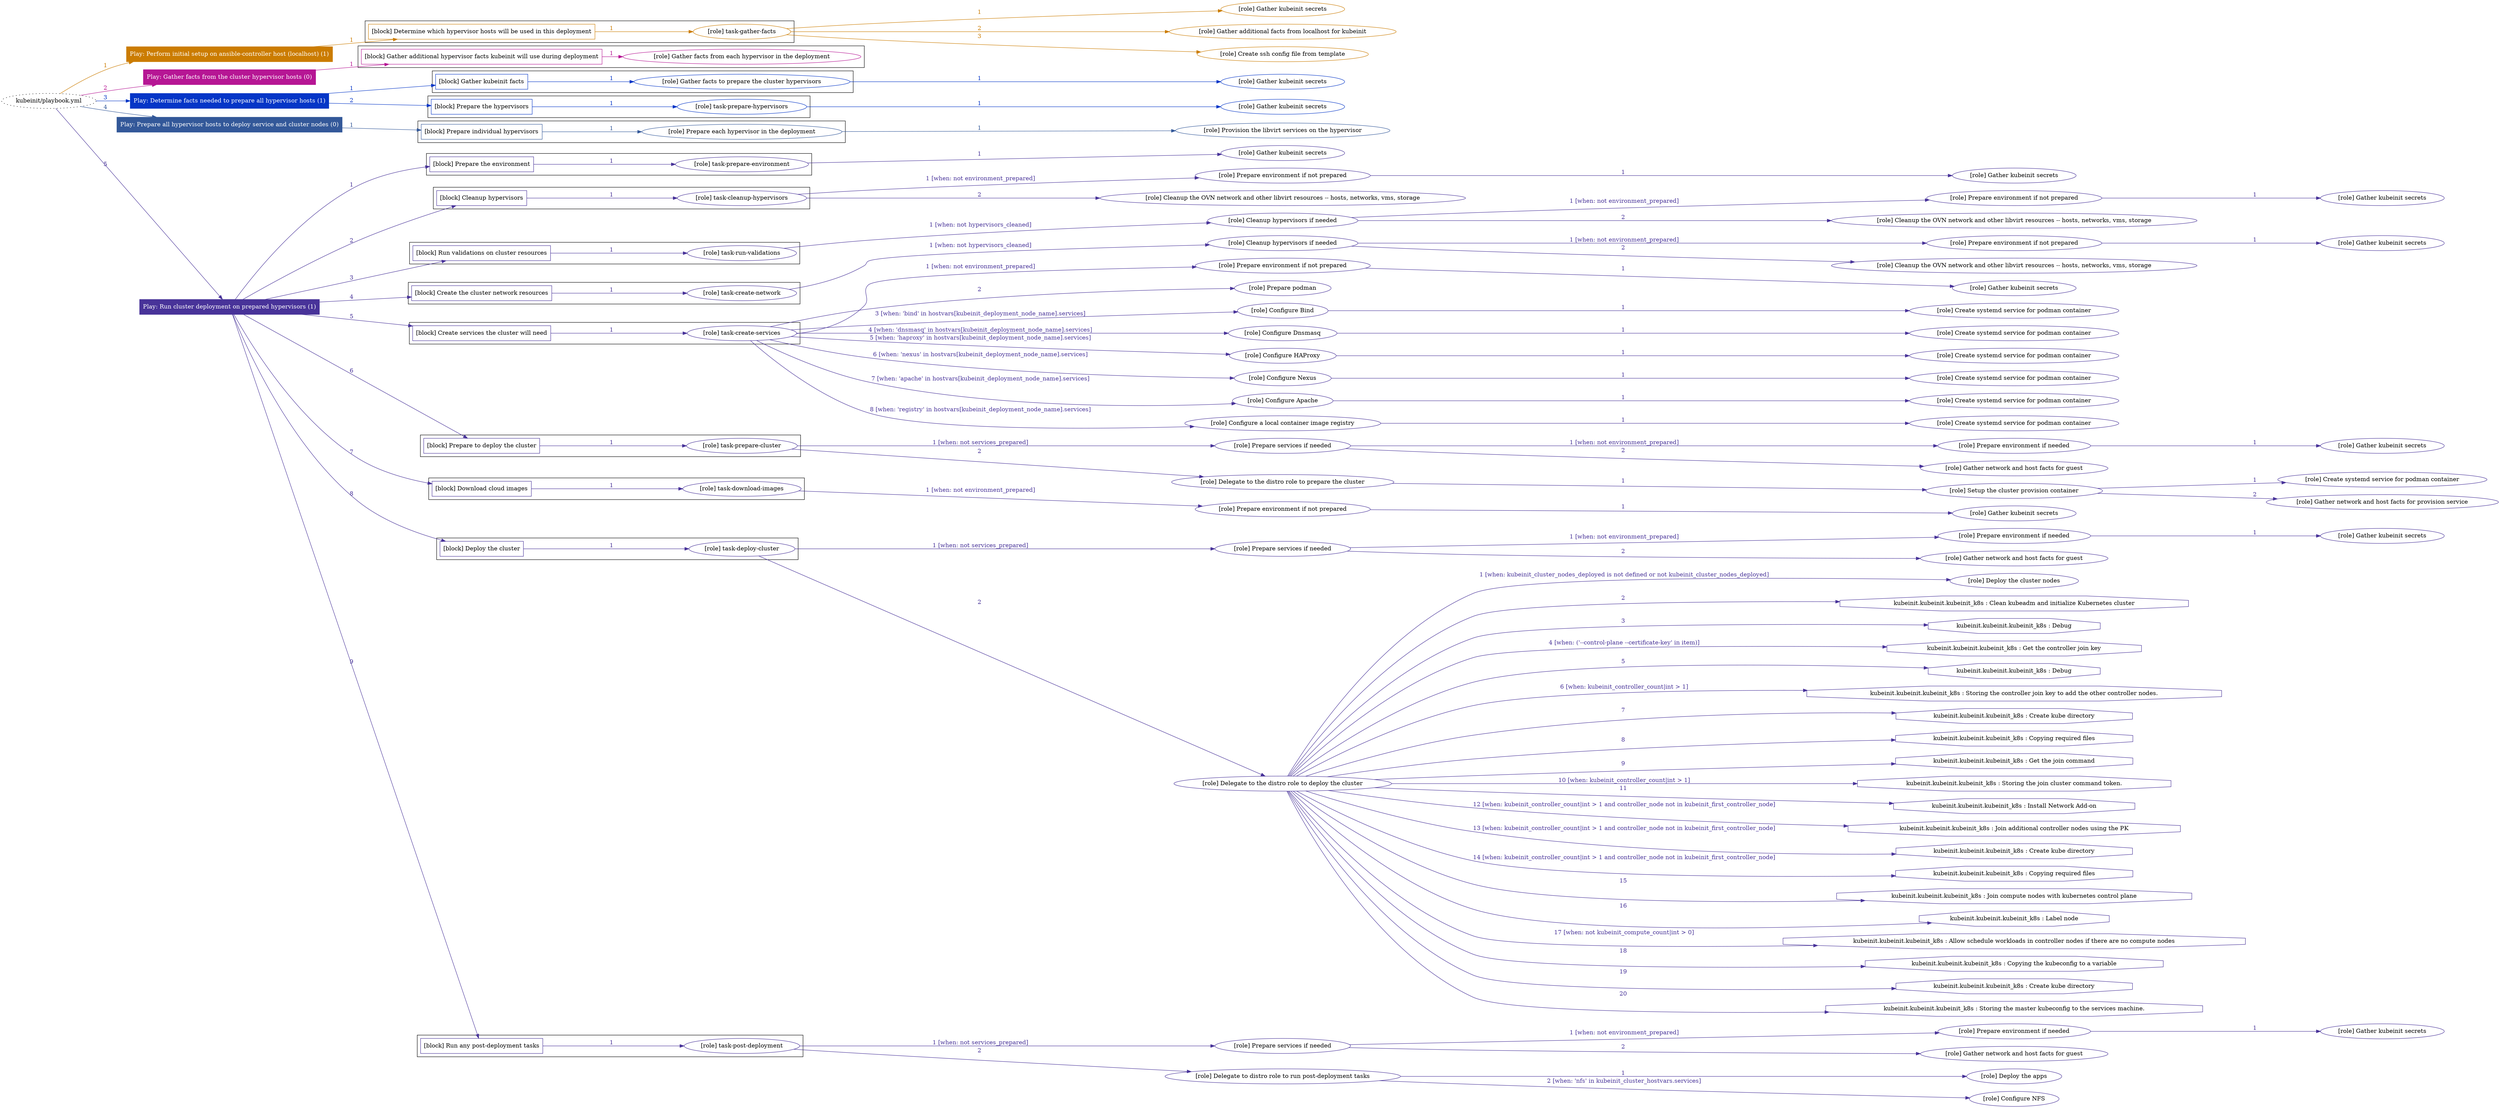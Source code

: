 digraph {
	graph [concentrate=true ordering=in rankdir=LR ratio=fill]
	edge [esep=5 sep=10]
	"kubeinit/playbook.yml" [URL="/home/runner/work/kubeinit/kubeinit/kubeinit/playbook.yml" id=playbook_c558cb08 style=dotted]
	play_8db08e88 [label="Play: Perform initial setup on ansible-controller host (localhost) (1)" URL="/home/runner/work/kubeinit/kubeinit/kubeinit/playbook.yml" color="#cb7c01" fontcolor="#ffffff" id=play_8db08e88 shape=box style=filled tooltip=localhost]
	"kubeinit/playbook.yml" -> play_8db08e88 [label="1 " color="#cb7c01" fontcolor="#cb7c01" id=edge_ab08ad00 labeltooltip="1 " tooltip="1 "]
	subgraph "Gather kubeinit secrets" {
		role_ad4901d3 [label="[role] Gather kubeinit secrets" URL="/home/runner/.ansible/collections/ansible_collections/kubeinit/kubeinit/roles/kubeinit_prepare/tasks/build_hypervisors_group.yml" color="#cb7c01" id=role_ad4901d3 tooltip="Gather kubeinit secrets"]
	}
	subgraph "Gather additional facts from localhost for kubeinit" {
		role_03bdf352 [label="[role] Gather additional facts from localhost for kubeinit" URL="/home/runner/.ansible/collections/ansible_collections/kubeinit/kubeinit/roles/kubeinit_prepare/tasks/build_hypervisors_group.yml" color="#cb7c01" id=role_03bdf352 tooltip="Gather additional facts from localhost for kubeinit"]
	}
	subgraph "Create ssh config file from template" {
		role_f681d74d [label="[role] Create ssh config file from template" URL="/home/runner/.ansible/collections/ansible_collections/kubeinit/kubeinit/roles/kubeinit_prepare/tasks/build_hypervisors_group.yml" color="#cb7c01" id=role_f681d74d tooltip="Create ssh config file from template"]
	}
	subgraph "task-gather-facts" {
		role_354e55ba [label="[role] task-gather-facts" URL="/home/runner/work/kubeinit/kubeinit/kubeinit/playbook.yml" color="#cb7c01" id=role_354e55ba tooltip="task-gather-facts"]
		role_354e55ba -> role_ad4901d3 [label="1 " color="#cb7c01" fontcolor="#cb7c01" id=edge_6ff99da6 labeltooltip="1 " tooltip="1 "]
		role_354e55ba -> role_03bdf352 [label="2 " color="#cb7c01" fontcolor="#cb7c01" id=edge_a5c0d961 labeltooltip="2 " tooltip="2 "]
		role_354e55ba -> role_f681d74d [label="3 " color="#cb7c01" fontcolor="#cb7c01" id=edge_304b67c0 labeltooltip="3 " tooltip="3 "]
	}
	subgraph "Play: Perform initial setup on ansible-controller host (localhost) (1)" {
		play_8db08e88 -> block_c364ddd3 [label=1 color="#cb7c01" fontcolor="#cb7c01" id=edge_4ad9b49e labeltooltip=1 tooltip=1]
		subgraph cluster_block_c364ddd3 {
			block_c364ddd3 [label="[block] Determine which hypervisor hosts will be used in this deployment" URL="/home/runner/work/kubeinit/kubeinit/kubeinit/playbook.yml" color="#cb7c01" id=block_c364ddd3 labeltooltip="Determine which hypervisor hosts will be used in this deployment" shape=box tooltip="Determine which hypervisor hosts will be used in this deployment"]
			block_c364ddd3 -> role_354e55ba [label="1 " color="#cb7c01" fontcolor="#cb7c01" id=edge_5a9f2627 labeltooltip="1 " tooltip="1 "]
		}
	}
	play_499fdb9a [label="Play: Gather facts from the cluster hypervisor hosts (0)" URL="/home/runner/work/kubeinit/kubeinit/kubeinit/playbook.yml" color="#b61694" fontcolor="#ffffff" id=play_499fdb9a shape=box style=filled tooltip="Play: Gather facts from the cluster hypervisor hosts (0)"]
	"kubeinit/playbook.yml" -> play_499fdb9a [label="2 " color="#b61694" fontcolor="#b61694" id=edge_c14bd13c labeltooltip="2 " tooltip="2 "]
	subgraph "Gather facts from each hypervisor in the deployment" {
		role_934febb4 [label="[role] Gather facts from each hypervisor in the deployment" URL="/home/runner/work/kubeinit/kubeinit/kubeinit/playbook.yml" color="#b61694" id=role_934febb4 tooltip="Gather facts from each hypervisor in the deployment"]
	}
	subgraph "Play: Gather facts from the cluster hypervisor hosts (0)" {
		play_499fdb9a -> block_089efc18 [label=1 color="#b61694" fontcolor="#b61694" id=edge_a71e24c7 labeltooltip=1 tooltip=1]
		subgraph cluster_block_089efc18 {
			block_089efc18 [label="[block] Gather additional hypervisor facts kubeinit will use during deployment" URL="/home/runner/work/kubeinit/kubeinit/kubeinit/playbook.yml" color="#b61694" id=block_089efc18 labeltooltip="Gather additional hypervisor facts kubeinit will use during deployment" shape=box tooltip="Gather additional hypervisor facts kubeinit will use during deployment"]
			block_089efc18 -> role_934febb4 [label="1 " color="#b61694" fontcolor="#b61694" id=edge_e9568095 labeltooltip="1 " tooltip="1 "]
		}
	}
	play_e60441da [label="Play: Determine facts needed to prepare all hypervisor hosts (1)" URL="/home/runner/work/kubeinit/kubeinit/kubeinit/playbook.yml" color="#0536c7" fontcolor="#ffffff" id=play_e60441da shape=box style=filled tooltip=localhost]
	"kubeinit/playbook.yml" -> play_e60441da [label="3 " color="#0536c7" fontcolor="#0536c7" id=edge_dccbf51e labeltooltip="3 " tooltip="3 "]
	subgraph "Gather kubeinit secrets" {
		role_1f9b8438 [label="[role] Gather kubeinit secrets" URL="/home/runner/.ansible/collections/ansible_collections/kubeinit/kubeinit/roles/kubeinit_prepare/tasks/gather_kubeinit_facts.yml" color="#0536c7" id=role_1f9b8438 tooltip="Gather kubeinit secrets"]
	}
	subgraph "Gather facts to prepare the cluster hypervisors" {
		role_e019318c [label="[role] Gather facts to prepare the cluster hypervisors" URL="/home/runner/work/kubeinit/kubeinit/kubeinit/playbook.yml" color="#0536c7" id=role_e019318c tooltip="Gather facts to prepare the cluster hypervisors"]
		role_e019318c -> role_1f9b8438 [label="1 " color="#0536c7" fontcolor="#0536c7" id=edge_38536750 labeltooltip="1 " tooltip="1 "]
	}
	subgraph "Gather kubeinit secrets" {
		role_0e82b74b [label="[role] Gather kubeinit secrets" URL="/home/runner/.ansible/collections/ansible_collections/kubeinit/kubeinit/roles/kubeinit_prepare/tasks/gather_kubeinit_facts.yml" color="#0536c7" id=role_0e82b74b tooltip="Gather kubeinit secrets"]
	}
	subgraph "task-prepare-hypervisors" {
		role_0a0a071f [label="[role] task-prepare-hypervisors" URL="/home/runner/work/kubeinit/kubeinit/kubeinit/playbook.yml" color="#0536c7" id=role_0a0a071f tooltip="task-prepare-hypervisors"]
		role_0a0a071f -> role_0e82b74b [label="1 " color="#0536c7" fontcolor="#0536c7" id=edge_708f992f labeltooltip="1 " tooltip="1 "]
	}
	subgraph "Play: Determine facts needed to prepare all hypervisor hosts (1)" {
		play_e60441da -> block_87bc7f43 [label=1 color="#0536c7" fontcolor="#0536c7" id=edge_4ae59173 labeltooltip=1 tooltip=1]
		subgraph cluster_block_87bc7f43 {
			block_87bc7f43 [label="[block] Gather kubeinit facts" URL="/home/runner/work/kubeinit/kubeinit/kubeinit/playbook.yml" color="#0536c7" id=block_87bc7f43 labeltooltip="Gather kubeinit facts" shape=box tooltip="Gather kubeinit facts"]
			block_87bc7f43 -> role_e019318c [label="1 " color="#0536c7" fontcolor="#0536c7" id=edge_d2ff26d8 labeltooltip="1 " tooltip="1 "]
		}
		play_e60441da -> block_222990ff [label=2 color="#0536c7" fontcolor="#0536c7" id=edge_d98099fc labeltooltip=2 tooltip=2]
		subgraph cluster_block_222990ff {
			block_222990ff [label="[block] Prepare the hypervisors" URL="/home/runner/work/kubeinit/kubeinit/kubeinit/playbook.yml" color="#0536c7" id=block_222990ff labeltooltip="Prepare the hypervisors" shape=box tooltip="Prepare the hypervisors"]
			block_222990ff -> role_0a0a071f [label="1 " color="#0536c7" fontcolor="#0536c7" id=edge_1137b8f4 labeltooltip="1 " tooltip="1 "]
		}
	}
	play_6cbe33b8 [label="Play: Prepare all hypervisor hosts to deploy service and cluster nodes (0)" URL="/home/runner/work/kubeinit/kubeinit/kubeinit/playbook.yml" color="#335899" fontcolor="#ffffff" id=play_6cbe33b8 shape=box style=filled tooltip="Play: Prepare all hypervisor hosts to deploy service and cluster nodes (0)"]
	"kubeinit/playbook.yml" -> play_6cbe33b8 [label="4 " color="#335899" fontcolor="#335899" id=edge_34d36eae labeltooltip="4 " tooltip="4 "]
	subgraph "Provision the libvirt services on the hypervisor" {
		role_82992412 [label="[role] Provision the libvirt services on the hypervisor" URL="/home/runner/.ansible/collections/ansible_collections/kubeinit/kubeinit/roles/kubeinit_prepare/tasks/prepare_hypervisor.yml" color="#335899" id=role_82992412 tooltip="Provision the libvirt services on the hypervisor"]
	}
	subgraph "Prepare each hypervisor in the deployment" {
		role_87e05cc3 [label="[role] Prepare each hypervisor in the deployment" URL="/home/runner/work/kubeinit/kubeinit/kubeinit/playbook.yml" color="#335899" id=role_87e05cc3 tooltip="Prepare each hypervisor in the deployment"]
		role_87e05cc3 -> role_82992412 [label="1 " color="#335899" fontcolor="#335899" id=edge_06da232f labeltooltip="1 " tooltip="1 "]
	}
	subgraph "Play: Prepare all hypervisor hosts to deploy service and cluster nodes (0)" {
		play_6cbe33b8 -> block_9a9c7a78 [label=1 color="#335899" fontcolor="#335899" id=edge_771318b9 labeltooltip=1 tooltip=1]
		subgraph cluster_block_9a9c7a78 {
			block_9a9c7a78 [label="[block] Prepare individual hypervisors" URL="/home/runner/work/kubeinit/kubeinit/kubeinit/playbook.yml" color="#335899" id=block_9a9c7a78 labeltooltip="Prepare individual hypervisors" shape=box tooltip="Prepare individual hypervisors"]
			block_9a9c7a78 -> role_87e05cc3 [label="1 " color="#335899" fontcolor="#335899" id=edge_99e43c00 labeltooltip="1 " tooltip="1 "]
		}
	}
	play_05310a64 [label="Play: Run cluster deployment on prepared hypervisors (1)" URL="/home/runner/work/kubeinit/kubeinit/kubeinit/playbook.yml" color="#483399" fontcolor="#ffffff" id=play_05310a64 shape=box style=filled tooltip=localhost]
	"kubeinit/playbook.yml" -> play_05310a64 [label="5 " color="#483399" fontcolor="#483399" id=edge_4286b0ec labeltooltip="5 " tooltip="5 "]
	subgraph "Gather kubeinit secrets" {
		role_82997a51 [label="[role] Gather kubeinit secrets" URL="/home/runner/.ansible/collections/ansible_collections/kubeinit/kubeinit/roles/kubeinit_prepare/tasks/gather_kubeinit_facts.yml" color="#483399" id=role_82997a51 tooltip="Gather kubeinit secrets"]
	}
	subgraph "task-prepare-environment" {
		role_10fc1672 [label="[role] task-prepare-environment" URL="/home/runner/work/kubeinit/kubeinit/kubeinit/playbook.yml" color="#483399" id=role_10fc1672 tooltip="task-prepare-environment"]
		role_10fc1672 -> role_82997a51 [label="1 " color="#483399" fontcolor="#483399" id=edge_2278329c labeltooltip="1 " tooltip="1 "]
	}
	subgraph "Gather kubeinit secrets" {
		role_2bef4dbe [label="[role] Gather kubeinit secrets" URL="/home/runner/.ansible/collections/ansible_collections/kubeinit/kubeinit/roles/kubeinit_prepare/tasks/gather_kubeinit_facts.yml" color="#483399" id=role_2bef4dbe tooltip="Gather kubeinit secrets"]
	}
	subgraph "Prepare environment if not prepared" {
		role_ec41842c [label="[role] Prepare environment if not prepared" URL="/home/runner/.ansible/collections/ansible_collections/kubeinit/kubeinit/roles/kubeinit_prepare/tasks/cleanup_hypervisors.yml" color="#483399" id=role_ec41842c tooltip="Prepare environment if not prepared"]
		role_ec41842c -> role_2bef4dbe [label="1 " color="#483399" fontcolor="#483399" id=edge_42dec26a labeltooltip="1 " tooltip="1 "]
	}
	subgraph "Cleanup the OVN network and other libvirt resources -- hosts, networks, vms, storage" {
		role_70e25640 [label="[role] Cleanup the OVN network and other libvirt resources -- hosts, networks, vms, storage" URL="/home/runner/.ansible/collections/ansible_collections/kubeinit/kubeinit/roles/kubeinit_prepare/tasks/cleanup_hypervisors.yml" color="#483399" id=role_70e25640 tooltip="Cleanup the OVN network and other libvirt resources -- hosts, networks, vms, storage"]
	}
	subgraph "task-cleanup-hypervisors" {
		role_5aa52479 [label="[role] task-cleanup-hypervisors" URL="/home/runner/work/kubeinit/kubeinit/kubeinit/playbook.yml" color="#483399" id=role_5aa52479 tooltip="task-cleanup-hypervisors"]
		role_5aa52479 -> role_ec41842c [label="1 [when: not environment_prepared]" color="#483399" fontcolor="#483399" id=edge_f7bc08b2 labeltooltip="1 [when: not environment_prepared]" tooltip="1 [when: not environment_prepared]"]
		role_5aa52479 -> role_70e25640 [label="2 " color="#483399" fontcolor="#483399" id=edge_70a0737c labeltooltip="2 " tooltip="2 "]
	}
	subgraph "Gather kubeinit secrets" {
		role_dff01ebc [label="[role] Gather kubeinit secrets" URL="/home/runner/.ansible/collections/ansible_collections/kubeinit/kubeinit/roles/kubeinit_prepare/tasks/gather_kubeinit_facts.yml" color="#483399" id=role_dff01ebc tooltip="Gather kubeinit secrets"]
	}
	subgraph "Prepare environment if not prepared" {
		role_2aa40fb1 [label="[role] Prepare environment if not prepared" URL="/home/runner/.ansible/collections/ansible_collections/kubeinit/kubeinit/roles/kubeinit_prepare/tasks/cleanup_hypervisors.yml" color="#483399" id=role_2aa40fb1 tooltip="Prepare environment if not prepared"]
		role_2aa40fb1 -> role_dff01ebc [label="1 " color="#483399" fontcolor="#483399" id=edge_df83af5a labeltooltip="1 " tooltip="1 "]
	}
	subgraph "Cleanup the OVN network and other libvirt resources -- hosts, networks, vms, storage" {
		role_f01e7f72 [label="[role] Cleanup the OVN network and other libvirt resources -- hosts, networks, vms, storage" URL="/home/runner/.ansible/collections/ansible_collections/kubeinit/kubeinit/roles/kubeinit_prepare/tasks/cleanup_hypervisors.yml" color="#483399" id=role_f01e7f72 tooltip="Cleanup the OVN network and other libvirt resources -- hosts, networks, vms, storage"]
	}
	subgraph "Cleanup hypervisors if needed" {
		role_6f9aa6aa [label="[role] Cleanup hypervisors if needed" URL="/home/runner/.ansible/collections/ansible_collections/kubeinit/kubeinit/roles/kubeinit_validations/tasks/main.yml" color="#483399" id=role_6f9aa6aa tooltip="Cleanup hypervisors if needed"]
		role_6f9aa6aa -> role_2aa40fb1 [label="1 [when: not environment_prepared]" color="#483399" fontcolor="#483399" id=edge_efd1de3b labeltooltip="1 [when: not environment_prepared]" tooltip="1 [when: not environment_prepared]"]
		role_6f9aa6aa -> role_f01e7f72 [label="2 " color="#483399" fontcolor="#483399" id=edge_f417b007 labeltooltip="2 " tooltip="2 "]
	}
	subgraph "task-run-validations" {
		role_3cfbc3a2 [label="[role] task-run-validations" URL="/home/runner/work/kubeinit/kubeinit/kubeinit/playbook.yml" color="#483399" id=role_3cfbc3a2 tooltip="task-run-validations"]
		role_3cfbc3a2 -> role_6f9aa6aa [label="1 [when: not hypervisors_cleaned]" color="#483399" fontcolor="#483399" id=edge_d2bc6e4f labeltooltip="1 [when: not hypervisors_cleaned]" tooltip="1 [when: not hypervisors_cleaned]"]
	}
	subgraph "Gather kubeinit secrets" {
		role_fd6ddef1 [label="[role] Gather kubeinit secrets" URL="/home/runner/.ansible/collections/ansible_collections/kubeinit/kubeinit/roles/kubeinit_prepare/tasks/gather_kubeinit_facts.yml" color="#483399" id=role_fd6ddef1 tooltip="Gather kubeinit secrets"]
	}
	subgraph "Prepare environment if not prepared" {
		role_f50c7574 [label="[role] Prepare environment if not prepared" URL="/home/runner/.ansible/collections/ansible_collections/kubeinit/kubeinit/roles/kubeinit_prepare/tasks/cleanup_hypervisors.yml" color="#483399" id=role_f50c7574 tooltip="Prepare environment if not prepared"]
		role_f50c7574 -> role_fd6ddef1 [label="1 " color="#483399" fontcolor="#483399" id=edge_34bcb47f labeltooltip="1 " tooltip="1 "]
	}
	subgraph "Cleanup the OVN network and other libvirt resources -- hosts, networks, vms, storage" {
		role_213937e3 [label="[role] Cleanup the OVN network and other libvirt resources -- hosts, networks, vms, storage" URL="/home/runner/.ansible/collections/ansible_collections/kubeinit/kubeinit/roles/kubeinit_prepare/tasks/cleanup_hypervisors.yml" color="#483399" id=role_213937e3 tooltip="Cleanup the OVN network and other libvirt resources -- hosts, networks, vms, storage"]
	}
	subgraph "Cleanup hypervisors if needed" {
		role_91cfa0cb [label="[role] Cleanup hypervisors if needed" URL="/home/runner/.ansible/collections/ansible_collections/kubeinit/kubeinit/roles/kubeinit_libvirt/tasks/create_network.yml" color="#483399" id=role_91cfa0cb tooltip="Cleanup hypervisors if needed"]
		role_91cfa0cb -> role_f50c7574 [label="1 [when: not environment_prepared]" color="#483399" fontcolor="#483399" id=edge_0ddc44c9 labeltooltip="1 [when: not environment_prepared]" tooltip="1 [when: not environment_prepared]"]
		role_91cfa0cb -> role_213937e3 [label="2 " color="#483399" fontcolor="#483399" id=edge_d76d74a7 labeltooltip="2 " tooltip="2 "]
	}
	subgraph "task-create-network" {
		role_c95d4400 [label="[role] task-create-network" URL="/home/runner/work/kubeinit/kubeinit/kubeinit/playbook.yml" color="#483399" id=role_c95d4400 tooltip="task-create-network"]
		role_c95d4400 -> role_91cfa0cb [label="1 [when: not hypervisors_cleaned]" color="#483399" fontcolor="#483399" id=edge_25b0e9e2 labeltooltip="1 [when: not hypervisors_cleaned]" tooltip="1 [when: not hypervisors_cleaned]"]
	}
	subgraph "Gather kubeinit secrets" {
		role_2810be33 [label="[role] Gather kubeinit secrets" URL="/home/runner/.ansible/collections/ansible_collections/kubeinit/kubeinit/roles/kubeinit_prepare/tasks/gather_kubeinit_facts.yml" color="#483399" id=role_2810be33 tooltip="Gather kubeinit secrets"]
	}
	subgraph "Prepare environment if not prepared" {
		role_b9943c2b [label="[role] Prepare environment if not prepared" URL="/home/runner/.ansible/collections/ansible_collections/kubeinit/kubeinit/roles/kubeinit_services/tasks/main.yml" color="#483399" id=role_b9943c2b tooltip="Prepare environment if not prepared"]
		role_b9943c2b -> role_2810be33 [label="1 " color="#483399" fontcolor="#483399" id=edge_daf2ef71 labeltooltip="1 " tooltip="1 "]
	}
	subgraph "Prepare podman" {
		role_9ce1053c [label="[role] Prepare podman" URL="/home/runner/.ansible/collections/ansible_collections/kubeinit/kubeinit/roles/kubeinit_services/tasks/00_create_service_pod.yml" color="#483399" id=role_9ce1053c tooltip="Prepare podman"]
	}
	subgraph "Create systemd service for podman container" {
		role_2ebb761f [label="[role] Create systemd service for podman container" URL="/home/runner/.ansible/collections/ansible_collections/kubeinit/kubeinit/roles/kubeinit_bind/tasks/main.yml" color="#483399" id=role_2ebb761f tooltip="Create systemd service for podman container"]
	}
	subgraph "Configure Bind" {
		role_5c029fe5 [label="[role] Configure Bind" URL="/home/runner/.ansible/collections/ansible_collections/kubeinit/kubeinit/roles/kubeinit_services/tasks/start_services_containers.yml" color="#483399" id=role_5c029fe5 tooltip="Configure Bind"]
		role_5c029fe5 -> role_2ebb761f [label="1 " color="#483399" fontcolor="#483399" id=edge_81ba308f labeltooltip="1 " tooltip="1 "]
	}
	subgraph "Create systemd service for podman container" {
		role_15c87f75 [label="[role] Create systemd service for podman container" URL="/home/runner/.ansible/collections/ansible_collections/kubeinit/kubeinit/roles/kubeinit_dnsmasq/tasks/main.yml" color="#483399" id=role_15c87f75 tooltip="Create systemd service for podman container"]
	}
	subgraph "Configure Dnsmasq" {
		role_de0a2cbf [label="[role] Configure Dnsmasq" URL="/home/runner/.ansible/collections/ansible_collections/kubeinit/kubeinit/roles/kubeinit_services/tasks/start_services_containers.yml" color="#483399" id=role_de0a2cbf tooltip="Configure Dnsmasq"]
		role_de0a2cbf -> role_15c87f75 [label="1 " color="#483399" fontcolor="#483399" id=edge_2d4626e4 labeltooltip="1 " tooltip="1 "]
	}
	subgraph "Create systemd service for podman container" {
		role_5c20524a [label="[role] Create systemd service for podman container" URL="/home/runner/.ansible/collections/ansible_collections/kubeinit/kubeinit/roles/kubeinit_haproxy/tasks/main.yml" color="#483399" id=role_5c20524a tooltip="Create systemd service for podman container"]
	}
	subgraph "Configure HAProxy" {
		role_ba9cf9d6 [label="[role] Configure HAProxy" URL="/home/runner/.ansible/collections/ansible_collections/kubeinit/kubeinit/roles/kubeinit_services/tasks/start_services_containers.yml" color="#483399" id=role_ba9cf9d6 tooltip="Configure HAProxy"]
		role_ba9cf9d6 -> role_5c20524a [label="1 " color="#483399" fontcolor="#483399" id=edge_904edc05 labeltooltip="1 " tooltip="1 "]
	}
	subgraph "Create systemd service for podman container" {
		role_261e6b23 [label="[role] Create systemd service for podman container" URL="/home/runner/.ansible/collections/ansible_collections/kubeinit/kubeinit/roles/kubeinit_nexus/tasks/main.yml" color="#483399" id=role_261e6b23 tooltip="Create systemd service for podman container"]
	}
	subgraph "Configure Nexus" {
		role_a552f425 [label="[role] Configure Nexus" URL="/home/runner/.ansible/collections/ansible_collections/kubeinit/kubeinit/roles/kubeinit_services/tasks/start_services_containers.yml" color="#483399" id=role_a552f425 tooltip="Configure Nexus"]
		role_a552f425 -> role_261e6b23 [label="1 " color="#483399" fontcolor="#483399" id=edge_c9fed105 labeltooltip="1 " tooltip="1 "]
	}
	subgraph "Create systemd service for podman container" {
		role_00969ad8 [label="[role] Create systemd service for podman container" URL="/home/runner/.ansible/collections/ansible_collections/kubeinit/kubeinit/roles/kubeinit_apache/tasks/main.yml" color="#483399" id=role_00969ad8 tooltip="Create systemd service for podman container"]
	}
	subgraph "Configure Apache" {
		role_18593fc5 [label="[role] Configure Apache" URL="/home/runner/.ansible/collections/ansible_collections/kubeinit/kubeinit/roles/kubeinit_services/tasks/start_services_containers.yml" color="#483399" id=role_18593fc5 tooltip="Configure Apache"]
		role_18593fc5 -> role_00969ad8 [label="1 " color="#483399" fontcolor="#483399" id=edge_5f96889e labeltooltip="1 " tooltip="1 "]
	}
	subgraph "Create systemd service for podman container" {
		role_0f42c8f1 [label="[role] Create systemd service for podman container" URL="/home/runner/.ansible/collections/ansible_collections/kubeinit/kubeinit/roles/kubeinit_registry/tasks/main.yml" color="#483399" id=role_0f42c8f1 tooltip="Create systemd service for podman container"]
	}
	subgraph "Configure a local container image registry" {
		role_21c28d33 [label="[role] Configure a local container image registry" URL="/home/runner/.ansible/collections/ansible_collections/kubeinit/kubeinit/roles/kubeinit_services/tasks/start_services_containers.yml" color="#483399" id=role_21c28d33 tooltip="Configure a local container image registry"]
		role_21c28d33 -> role_0f42c8f1 [label="1 " color="#483399" fontcolor="#483399" id=edge_af64ed5c labeltooltip="1 " tooltip="1 "]
	}
	subgraph "task-create-services" {
		role_d7b3acc3 [label="[role] task-create-services" URL="/home/runner/work/kubeinit/kubeinit/kubeinit/playbook.yml" color="#483399" id=role_d7b3acc3 tooltip="task-create-services"]
		role_d7b3acc3 -> role_b9943c2b [label="1 [when: not environment_prepared]" color="#483399" fontcolor="#483399" id=edge_e1fd2a85 labeltooltip="1 [when: not environment_prepared]" tooltip="1 [when: not environment_prepared]"]
		role_d7b3acc3 -> role_9ce1053c [label="2 " color="#483399" fontcolor="#483399" id=edge_2a228061 labeltooltip="2 " tooltip="2 "]
		role_d7b3acc3 -> role_5c029fe5 [label="3 [when: 'bind' in hostvars[kubeinit_deployment_node_name].services]" color="#483399" fontcolor="#483399" id=edge_93dd6c69 labeltooltip="3 [when: 'bind' in hostvars[kubeinit_deployment_node_name].services]" tooltip="3 [when: 'bind' in hostvars[kubeinit_deployment_node_name].services]"]
		role_d7b3acc3 -> role_de0a2cbf [label="4 [when: 'dnsmasq' in hostvars[kubeinit_deployment_node_name].services]" color="#483399" fontcolor="#483399" id=edge_23562167 labeltooltip="4 [when: 'dnsmasq' in hostvars[kubeinit_deployment_node_name].services]" tooltip="4 [when: 'dnsmasq' in hostvars[kubeinit_deployment_node_name].services]"]
		role_d7b3acc3 -> role_ba9cf9d6 [label="5 [when: 'haproxy' in hostvars[kubeinit_deployment_node_name].services]" color="#483399" fontcolor="#483399" id=edge_759fb158 labeltooltip="5 [when: 'haproxy' in hostvars[kubeinit_deployment_node_name].services]" tooltip="5 [when: 'haproxy' in hostvars[kubeinit_deployment_node_name].services]"]
		role_d7b3acc3 -> role_a552f425 [label="6 [when: 'nexus' in hostvars[kubeinit_deployment_node_name].services]" color="#483399" fontcolor="#483399" id=edge_36fb1d53 labeltooltip="6 [when: 'nexus' in hostvars[kubeinit_deployment_node_name].services]" tooltip="6 [when: 'nexus' in hostvars[kubeinit_deployment_node_name].services]"]
		role_d7b3acc3 -> role_18593fc5 [label="7 [when: 'apache' in hostvars[kubeinit_deployment_node_name].services]" color="#483399" fontcolor="#483399" id=edge_09f69771 labeltooltip="7 [when: 'apache' in hostvars[kubeinit_deployment_node_name].services]" tooltip="7 [when: 'apache' in hostvars[kubeinit_deployment_node_name].services]"]
		role_d7b3acc3 -> role_21c28d33 [label="8 [when: 'registry' in hostvars[kubeinit_deployment_node_name].services]" color="#483399" fontcolor="#483399" id=edge_b3076042 labeltooltip="8 [when: 'registry' in hostvars[kubeinit_deployment_node_name].services]" tooltip="8 [when: 'registry' in hostvars[kubeinit_deployment_node_name].services]"]
	}
	subgraph "Gather kubeinit secrets" {
		role_3768be0f [label="[role] Gather kubeinit secrets" URL="/home/runner/.ansible/collections/ansible_collections/kubeinit/kubeinit/roles/kubeinit_prepare/tasks/gather_kubeinit_facts.yml" color="#483399" id=role_3768be0f tooltip="Gather kubeinit secrets"]
	}
	subgraph "Prepare environment if needed" {
		role_0a8ea9d5 [label="[role] Prepare environment if needed" URL="/home/runner/.ansible/collections/ansible_collections/kubeinit/kubeinit/roles/kubeinit_services/tasks/prepare_services.yml" color="#483399" id=role_0a8ea9d5 tooltip="Prepare environment if needed"]
		role_0a8ea9d5 -> role_3768be0f [label="1 " color="#483399" fontcolor="#483399" id=edge_7ccb2ba7 labeltooltip="1 " tooltip="1 "]
	}
	subgraph "Gather network and host facts for guest" {
		role_bf244f0a [label="[role] Gather network and host facts for guest" URL="/home/runner/.ansible/collections/ansible_collections/kubeinit/kubeinit/roles/kubeinit_services/tasks/prepare_services.yml" color="#483399" id=role_bf244f0a tooltip="Gather network and host facts for guest"]
	}
	subgraph "Prepare services if needed" {
		role_be7ed622 [label="[role] Prepare services if needed" URL="/home/runner/.ansible/collections/ansible_collections/kubeinit/kubeinit/roles/kubeinit_prepare/tasks/prepare_cluster.yml" color="#483399" id=role_be7ed622 tooltip="Prepare services if needed"]
		role_be7ed622 -> role_0a8ea9d5 [label="1 [when: not environment_prepared]" color="#483399" fontcolor="#483399" id=edge_2b5866f4 labeltooltip="1 [when: not environment_prepared]" tooltip="1 [when: not environment_prepared]"]
		role_be7ed622 -> role_bf244f0a [label="2 " color="#483399" fontcolor="#483399" id=edge_0836d04e labeltooltip="2 " tooltip="2 "]
	}
	subgraph "Create systemd service for podman container" {
		role_3b2a3d25 [label="[role] Create systemd service for podman container" URL="/home/runner/.ansible/collections/ansible_collections/kubeinit/kubeinit/roles/kubeinit_services/tasks/create_provision_container.yml" color="#483399" id=role_3b2a3d25 tooltip="Create systemd service for podman container"]
	}
	subgraph "Gather network and host facts for provision service" {
		role_86b7e93f [label="[role] Gather network and host facts for provision service" URL="/home/runner/.ansible/collections/ansible_collections/kubeinit/kubeinit/roles/kubeinit_services/tasks/create_provision_container.yml" color="#483399" id=role_86b7e93f tooltip="Gather network and host facts for provision service"]
	}
	subgraph "Setup the cluster provision container" {
		role_05efd8c8 [label="[role] Setup the cluster provision container" URL="/home/runner/.ansible/collections/ansible_collections/kubeinit/kubeinit/roles/kubeinit_k8s/tasks/prepare_cluster.yml" color="#483399" id=role_05efd8c8 tooltip="Setup the cluster provision container"]
		role_05efd8c8 -> role_3b2a3d25 [label="1 " color="#483399" fontcolor="#483399" id=edge_074e2041 labeltooltip="1 " tooltip="1 "]
		role_05efd8c8 -> role_86b7e93f [label="2 " color="#483399" fontcolor="#483399" id=edge_75e9ebf6 labeltooltip="2 " tooltip="2 "]
	}
	subgraph "Delegate to the distro role to prepare the cluster" {
		role_ce2f517e [label="[role] Delegate to the distro role to prepare the cluster" URL="/home/runner/.ansible/collections/ansible_collections/kubeinit/kubeinit/roles/kubeinit_prepare/tasks/prepare_cluster.yml" color="#483399" id=role_ce2f517e tooltip="Delegate to the distro role to prepare the cluster"]
		role_ce2f517e -> role_05efd8c8 [label="1 " color="#483399" fontcolor="#483399" id=edge_e358451e labeltooltip="1 " tooltip="1 "]
	}
	subgraph "task-prepare-cluster" {
		role_f3e43b71 [label="[role] task-prepare-cluster" URL="/home/runner/work/kubeinit/kubeinit/kubeinit/playbook.yml" color="#483399" id=role_f3e43b71 tooltip="task-prepare-cluster"]
		role_f3e43b71 -> role_be7ed622 [label="1 [when: not services_prepared]" color="#483399" fontcolor="#483399" id=edge_669c2af8 labeltooltip="1 [when: not services_prepared]" tooltip="1 [when: not services_prepared]"]
		role_f3e43b71 -> role_ce2f517e [label="2 " color="#483399" fontcolor="#483399" id=edge_7759844d labeltooltip="2 " tooltip="2 "]
	}
	subgraph "Gather kubeinit secrets" {
		role_0dfa7bbb [label="[role] Gather kubeinit secrets" URL="/home/runner/.ansible/collections/ansible_collections/kubeinit/kubeinit/roles/kubeinit_prepare/tasks/gather_kubeinit_facts.yml" color="#483399" id=role_0dfa7bbb tooltip="Gather kubeinit secrets"]
	}
	subgraph "Prepare environment if not prepared" {
		role_1330134b [label="[role] Prepare environment if not prepared" URL="/home/runner/.ansible/collections/ansible_collections/kubeinit/kubeinit/roles/kubeinit_libvirt/tasks/download_cloud_images.yml" color="#483399" id=role_1330134b tooltip="Prepare environment if not prepared"]
		role_1330134b -> role_0dfa7bbb [label="1 " color="#483399" fontcolor="#483399" id=edge_abd0c219 labeltooltip="1 " tooltip="1 "]
	}
	subgraph "task-download-images" {
		role_94549cf8 [label="[role] task-download-images" URL="/home/runner/work/kubeinit/kubeinit/kubeinit/playbook.yml" color="#483399" id=role_94549cf8 tooltip="task-download-images"]
		role_94549cf8 -> role_1330134b [label="1 [when: not environment_prepared]" color="#483399" fontcolor="#483399" id=edge_c36892b4 labeltooltip="1 [when: not environment_prepared]" tooltip="1 [when: not environment_prepared]"]
	}
	subgraph "Gather kubeinit secrets" {
		role_48527b07 [label="[role] Gather kubeinit secrets" URL="/home/runner/.ansible/collections/ansible_collections/kubeinit/kubeinit/roles/kubeinit_prepare/tasks/gather_kubeinit_facts.yml" color="#483399" id=role_48527b07 tooltip="Gather kubeinit secrets"]
	}
	subgraph "Prepare environment if needed" {
		role_a02698b8 [label="[role] Prepare environment if needed" URL="/home/runner/.ansible/collections/ansible_collections/kubeinit/kubeinit/roles/kubeinit_services/tasks/prepare_services.yml" color="#483399" id=role_a02698b8 tooltip="Prepare environment if needed"]
		role_a02698b8 -> role_48527b07 [label="1 " color="#483399" fontcolor="#483399" id=edge_cde748e9 labeltooltip="1 " tooltip="1 "]
	}
	subgraph "Gather network and host facts for guest" {
		role_daa816a8 [label="[role] Gather network and host facts for guest" URL="/home/runner/.ansible/collections/ansible_collections/kubeinit/kubeinit/roles/kubeinit_services/tasks/prepare_services.yml" color="#483399" id=role_daa816a8 tooltip="Gather network and host facts for guest"]
	}
	subgraph "Prepare services if needed" {
		role_f09148d9 [label="[role] Prepare services if needed" URL="/home/runner/.ansible/collections/ansible_collections/kubeinit/kubeinit/roles/kubeinit_prepare/tasks/deploy_cluster.yml" color="#483399" id=role_f09148d9 tooltip="Prepare services if needed"]
		role_f09148d9 -> role_a02698b8 [label="1 [when: not environment_prepared]" color="#483399" fontcolor="#483399" id=edge_fab3675e labeltooltip="1 [when: not environment_prepared]" tooltip="1 [when: not environment_prepared]"]
		role_f09148d9 -> role_daa816a8 [label="2 " color="#483399" fontcolor="#483399" id=edge_88b19dd1 labeltooltip="2 " tooltip="2 "]
	}
	subgraph "Deploy the cluster nodes" {
		role_7d0d2e3b [label="[role] Deploy the cluster nodes" URL="/home/runner/.ansible/collections/ansible_collections/kubeinit/kubeinit/roles/kubeinit_k8s/tasks/main.yml" color="#483399" id=role_7d0d2e3b tooltip="Deploy the cluster nodes"]
	}
	subgraph "Delegate to the distro role to deploy the cluster" {
		role_89e4f71f [label="[role] Delegate to the distro role to deploy the cluster" URL="/home/runner/.ansible/collections/ansible_collections/kubeinit/kubeinit/roles/kubeinit_prepare/tasks/deploy_cluster.yml" color="#483399" id=role_89e4f71f tooltip="Delegate to the distro role to deploy the cluster"]
		role_89e4f71f -> role_7d0d2e3b [label="1 [when: kubeinit_cluster_nodes_deployed is not defined or not kubeinit_cluster_nodes_deployed]" color="#483399" fontcolor="#483399" id=edge_08827f08 labeltooltip="1 [when: kubeinit_cluster_nodes_deployed is not defined or not kubeinit_cluster_nodes_deployed]" tooltip="1 [when: kubeinit_cluster_nodes_deployed is not defined or not kubeinit_cluster_nodes_deployed]"]
		task_5357f03f [label="kubeinit.kubeinit.kubeinit_k8s : Clean kubeadm and initialize Kubernetes cluster" URL="/home/runner/.ansible/collections/ansible_collections/kubeinit/kubeinit/roles/kubeinit_k8s/tasks/main.yml" color="#483399" id=task_5357f03f shape=octagon tooltip="kubeinit.kubeinit.kubeinit_k8s : Clean kubeadm and initialize Kubernetes cluster"]
		role_89e4f71f -> task_5357f03f [label="2 " color="#483399" fontcolor="#483399" id=edge_2a17a4b5 labeltooltip="2 " tooltip="2 "]
		task_8e750b7f [label="kubeinit.kubeinit.kubeinit_k8s : Debug" URL="/home/runner/.ansible/collections/ansible_collections/kubeinit/kubeinit/roles/kubeinit_k8s/tasks/main.yml" color="#483399" id=task_8e750b7f shape=octagon tooltip="kubeinit.kubeinit.kubeinit_k8s : Debug"]
		role_89e4f71f -> task_8e750b7f [label="3 " color="#483399" fontcolor="#483399" id=edge_1a79f33e labeltooltip="3 " tooltip="3 "]
		task_7f4279f1 [label="kubeinit.kubeinit.kubeinit_k8s : Get the controller join key" URL="/home/runner/.ansible/collections/ansible_collections/kubeinit/kubeinit/roles/kubeinit_k8s/tasks/main.yml" color="#483399" id=task_7f4279f1 shape=octagon tooltip="kubeinit.kubeinit.kubeinit_k8s : Get the controller join key"]
		role_89e4f71f -> task_7f4279f1 [label="4 [when: ('--control-plane --certificate-key' in item)]" color="#483399" fontcolor="#483399" id=edge_93717d2d labeltooltip="4 [when: ('--control-plane --certificate-key' in item)]" tooltip="4 [when: ('--control-plane --certificate-key' in item)]"]
		task_44ed444e [label="kubeinit.kubeinit.kubeinit_k8s : Debug" URL="/home/runner/.ansible/collections/ansible_collections/kubeinit/kubeinit/roles/kubeinit_k8s/tasks/main.yml" color="#483399" id=task_44ed444e shape=octagon tooltip="kubeinit.kubeinit.kubeinit_k8s : Debug"]
		role_89e4f71f -> task_44ed444e [label="5 " color="#483399" fontcolor="#483399" id=edge_5efa978a labeltooltip="5 " tooltip="5 "]
		task_9f727dee [label="kubeinit.kubeinit.kubeinit_k8s : Storing the controller join key to add the other controller nodes." URL="/home/runner/.ansible/collections/ansible_collections/kubeinit/kubeinit/roles/kubeinit_k8s/tasks/main.yml" color="#483399" id=task_9f727dee shape=octagon tooltip="kubeinit.kubeinit.kubeinit_k8s : Storing the controller join key to add the other controller nodes."]
		role_89e4f71f -> task_9f727dee [label="6 [when: kubeinit_controller_count|int > 1]" color="#483399" fontcolor="#483399" id=edge_f0832fc1 labeltooltip="6 [when: kubeinit_controller_count|int > 1]" tooltip="6 [when: kubeinit_controller_count|int > 1]"]
		task_54288f67 [label="kubeinit.kubeinit.kubeinit_k8s : Create kube directory" URL="/home/runner/.ansible/collections/ansible_collections/kubeinit/kubeinit/roles/kubeinit_k8s/tasks/main.yml" color="#483399" id=task_54288f67 shape=octagon tooltip="kubeinit.kubeinit.kubeinit_k8s : Create kube directory"]
		role_89e4f71f -> task_54288f67 [label="7 " color="#483399" fontcolor="#483399" id=edge_7571f8e7 labeltooltip="7 " tooltip="7 "]
		task_d7d45608 [label="kubeinit.kubeinit.kubeinit_k8s : Copying required files" URL="/home/runner/.ansible/collections/ansible_collections/kubeinit/kubeinit/roles/kubeinit_k8s/tasks/main.yml" color="#483399" id=task_d7d45608 shape=octagon tooltip="kubeinit.kubeinit.kubeinit_k8s : Copying required files"]
		role_89e4f71f -> task_d7d45608 [label="8 " color="#483399" fontcolor="#483399" id=edge_58db6be6 labeltooltip="8 " tooltip="8 "]
		task_9a9093a6 [label="kubeinit.kubeinit.kubeinit_k8s : Get the join command" URL="/home/runner/.ansible/collections/ansible_collections/kubeinit/kubeinit/roles/kubeinit_k8s/tasks/main.yml" color="#483399" id=task_9a9093a6 shape=octagon tooltip="kubeinit.kubeinit.kubeinit_k8s : Get the join command"]
		role_89e4f71f -> task_9a9093a6 [label="9 " color="#483399" fontcolor="#483399" id=edge_de064102 labeltooltip="9 " tooltip="9 "]
		task_c5b3e93e [label="kubeinit.kubeinit.kubeinit_k8s : Storing the join cluster command token." URL="/home/runner/.ansible/collections/ansible_collections/kubeinit/kubeinit/roles/kubeinit_k8s/tasks/main.yml" color="#483399" id=task_c5b3e93e shape=octagon tooltip="kubeinit.kubeinit.kubeinit_k8s : Storing the join cluster command token."]
		role_89e4f71f -> task_c5b3e93e [label="10 [when: kubeinit_controller_count|int > 1]" color="#483399" fontcolor="#483399" id=edge_1b2aa22b labeltooltip="10 [when: kubeinit_controller_count|int > 1]" tooltip="10 [when: kubeinit_controller_count|int > 1]"]
		task_89c2679a [label="kubeinit.kubeinit.kubeinit_k8s : Install Network Add-on" URL="/home/runner/.ansible/collections/ansible_collections/kubeinit/kubeinit/roles/kubeinit_k8s/tasks/main.yml" color="#483399" id=task_89c2679a shape=octagon tooltip="kubeinit.kubeinit.kubeinit_k8s : Install Network Add-on"]
		role_89e4f71f -> task_89c2679a [label="11 " color="#483399" fontcolor="#483399" id=edge_8447af9e labeltooltip="11 " tooltip="11 "]
		task_fdce765f [label="kubeinit.kubeinit.kubeinit_k8s : Join additional controller nodes using the PK" URL="/home/runner/.ansible/collections/ansible_collections/kubeinit/kubeinit/roles/kubeinit_k8s/tasks/main.yml" color="#483399" id=task_fdce765f shape=octagon tooltip="kubeinit.kubeinit.kubeinit_k8s : Join additional controller nodes using the PK"]
		role_89e4f71f -> task_fdce765f [label="12 [when: kubeinit_controller_count|int > 1 and controller_node not in kubeinit_first_controller_node]" color="#483399" fontcolor="#483399" id=edge_64dfe085 labeltooltip="12 [when: kubeinit_controller_count|int > 1 and controller_node not in kubeinit_first_controller_node]" tooltip="12 [when: kubeinit_controller_count|int > 1 and controller_node not in kubeinit_first_controller_node]"]
		task_e7750e5c [label="kubeinit.kubeinit.kubeinit_k8s : Create kube directory" URL="/home/runner/.ansible/collections/ansible_collections/kubeinit/kubeinit/roles/kubeinit_k8s/tasks/main.yml" color="#483399" id=task_e7750e5c shape=octagon tooltip="kubeinit.kubeinit.kubeinit_k8s : Create kube directory"]
		role_89e4f71f -> task_e7750e5c [label="13 [when: kubeinit_controller_count|int > 1 and controller_node not in kubeinit_first_controller_node]" color="#483399" fontcolor="#483399" id=edge_7b7db987 labeltooltip="13 [when: kubeinit_controller_count|int > 1 and controller_node not in kubeinit_first_controller_node]" tooltip="13 [when: kubeinit_controller_count|int > 1 and controller_node not in kubeinit_first_controller_node]"]
		task_be4c10fb [label="kubeinit.kubeinit.kubeinit_k8s : Copying required files" URL="/home/runner/.ansible/collections/ansible_collections/kubeinit/kubeinit/roles/kubeinit_k8s/tasks/main.yml" color="#483399" id=task_be4c10fb shape=octagon tooltip="kubeinit.kubeinit.kubeinit_k8s : Copying required files"]
		role_89e4f71f -> task_be4c10fb [label="14 [when: kubeinit_controller_count|int > 1 and controller_node not in kubeinit_first_controller_node]" color="#483399" fontcolor="#483399" id=edge_8cc8cdf7 labeltooltip="14 [when: kubeinit_controller_count|int > 1 and controller_node not in kubeinit_first_controller_node]" tooltip="14 [when: kubeinit_controller_count|int > 1 and controller_node not in kubeinit_first_controller_node]"]
		task_42e07f8c [label="kubeinit.kubeinit.kubeinit_k8s : Join compute nodes with kubernetes control plane" URL="/home/runner/.ansible/collections/ansible_collections/kubeinit/kubeinit/roles/kubeinit_k8s/tasks/main.yml" color="#483399" id=task_42e07f8c shape=octagon tooltip="kubeinit.kubeinit.kubeinit_k8s : Join compute nodes with kubernetes control plane"]
		role_89e4f71f -> task_42e07f8c [label="15 " color="#483399" fontcolor="#483399" id=edge_b4b9d0f9 labeltooltip="15 " tooltip="15 "]
		task_8b41577f [label="kubeinit.kubeinit.kubeinit_k8s : Label node" URL="/home/runner/.ansible/collections/ansible_collections/kubeinit/kubeinit/roles/kubeinit_k8s/tasks/main.yml" color="#483399" id=task_8b41577f shape=octagon tooltip="kubeinit.kubeinit.kubeinit_k8s : Label node"]
		role_89e4f71f -> task_8b41577f [label="16 " color="#483399" fontcolor="#483399" id=edge_7f790b18 labeltooltip="16 " tooltip="16 "]
		task_c501895f [label="kubeinit.kubeinit.kubeinit_k8s : Allow schedule workloads in controller nodes if there are no compute nodes" URL="/home/runner/.ansible/collections/ansible_collections/kubeinit/kubeinit/roles/kubeinit_k8s/tasks/main.yml" color="#483399" id=task_c501895f shape=octagon tooltip="kubeinit.kubeinit.kubeinit_k8s : Allow schedule workloads in controller nodes if there are no compute nodes"]
		role_89e4f71f -> task_c501895f [label="17 [when: not kubeinit_compute_count|int > 0]" color="#483399" fontcolor="#483399" id=edge_fae6aeb0 labeltooltip="17 [when: not kubeinit_compute_count|int > 0]" tooltip="17 [when: not kubeinit_compute_count|int > 0]"]
		task_4d3b3411 [label="kubeinit.kubeinit.kubeinit_k8s : Copying the kubeconfig to a variable" URL="/home/runner/.ansible/collections/ansible_collections/kubeinit/kubeinit/roles/kubeinit_k8s/tasks/main.yml" color="#483399" id=task_4d3b3411 shape=octagon tooltip="kubeinit.kubeinit.kubeinit_k8s : Copying the kubeconfig to a variable"]
		role_89e4f71f -> task_4d3b3411 [label="18 " color="#483399" fontcolor="#483399" id=edge_099451b3 labeltooltip="18 " tooltip="18 "]
		task_a6358ede [label="kubeinit.kubeinit.kubeinit_k8s : Create kube directory" URL="/home/runner/.ansible/collections/ansible_collections/kubeinit/kubeinit/roles/kubeinit_k8s/tasks/main.yml" color="#483399" id=task_a6358ede shape=octagon tooltip="kubeinit.kubeinit.kubeinit_k8s : Create kube directory"]
		role_89e4f71f -> task_a6358ede [label="19 " color="#483399" fontcolor="#483399" id=edge_2ea1270b labeltooltip="19 " tooltip="19 "]
		task_5bb81c7c [label="kubeinit.kubeinit.kubeinit_k8s : Storing the master kubeconfig to the services machine." URL="/home/runner/.ansible/collections/ansible_collections/kubeinit/kubeinit/roles/kubeinit_k8s/tasks/main.yml" color="#483399" id=task_5bb81c7c shape=octagon tooltip="kubeinit.kubeinit.kubeinit_k8s : Storing the master kubeconfig to the services machine."]
		role_89e4f71f -> task_5bb81c7c [label="20 " color="#483399" fontcolor="#483399" id=edge_19422551 labeltooltip="20 " tooltip="20 "]
	}
	subgraph "task-deploy-cluster" {
		role_26ac6810 [label="[role] task-deploy-cluster" URL="/home/runner/work/kubeinit/kubeinit/kubeinit/playbook.yml" color="#483399" id=role_26ac6810 tooltip="task-deploy-cluster"]
		role_26ac6810 -> role_f09148d9 [label="1 [when: not services_prepared]" color="#483399" fontcolor="#483399" id=edge_a0433873 labeltooltip="1 [when: not services_prepared]" tooltip="1 [when: not services_prepared]"]
		role_26ac6810 -> role_89e4f71f [label="2 " color="#483399" fontcolor="#483399" id=edge_978459d6 labeltooltip="2 " tooltip="2 "]
	}
	subgraph "Gather kubeinit secrets" {
		role_0c2ff115 [label="[role] Gather kubeinit secrets" URL="/home/runner/.ansible/collections/ansible_collections/kubeinit/kubeinit/roles/kubeinit_prepare/tasks/gather_kubeinit_facts.yml" color="#483399" id=role_0c2ff115 tooltip="Gather kubeinit secrets"]
	}
	subgraph "Prepare environment if needed" {
		role_2d7665f0 [label="[role] Prepare environment if needed" URL="/home/runner/.ansible/collections/ansible_collections/kubeinit/kubeinit/roles/kubeinit_services/tasks/prepare_services.yml" color="#483399" id=role_2d7665f0 tooltip="Prepare environment if needed"]
		role_2d7665f0 -> role_0c2ff115 [label="1 " color="#483399" fontcolor="#483399" id=edge_5647a83f labeltooltip="1 " tooltip="1 "]
	}
	subgraph "Gather network and host facts for guest" {
		role_59c58827 [label="[role] Gather network and host facts for guest" URL="/home/runner/.ansible/collections/ansible_collections/kubeinit/kubeinit/roles/kubeinit_services/tasks/prepare_services.yml" color="#483399" id=role_59c58827 tooltip="Gather network and host facts for guest"]
	}
	subgraph "Prepare services if needed" {
		role_de4050ee [label="[role] Prepare services if needed" URL="/home/runner/.ansible/collections/ansible_collections/kubeinit/kubeinit/roles/kubeinit_prepare/tasks/post_deployment.yml" color="#483399" id=role_de4050ee tooltip="Prepare services if needed"]
		role_de4050ee -> role_2d7665f0 [label="1 [when: not environment_prepared]" color="#483399" fontcolor="#483399" id=edge_dd8886fe labeltooltip="1 [when: not environment_prepared]" tooltip="1 [when: not environment_prepared]"]
		role_de4050ee -> role_59c58827 [label="2 " color="#483399" fontcolor="#483399" id=edge_df52e3d9 labeltooltip="2 " tooltip="2 "]
	}
	subgraph "Deploy the apps" {
		role_9a35f1ff [label="[role] Deploy the apps" URL="/home/runner/.ansible/collections/ansible_collections/kubeinit/kubeinit/roles/kubeinit_k8s/tasks/post_deployment_tasks.yml" color="#483399" id=role_9a35f1ff tooltip="Deploy the apps"]
	}
	subgraph "Configure NFS" {
		role_3cd59a5a [label="[role] Configure NFS" URL="/home/runner/.ansible/collections/ansible_collections/kubeinit/kubeinit/roles/kubeinit_k8s/tasks/post_deployment_tasks.yml" color="#483399" id=role_3cd59a5a tooltip="Configure NFS"]
	}
	subgraph "Delegate to distro role to run post-deployment tasks" {
		role_996c5823 [label="[role] Delegate to distro role to run post-deployment tasks" URL="/home/runner/.ansible/collections/ansible_collections/kubeinit/kubeinit/roles/kubeinit_prepare/tasks/post_deployment.yml" color="#483399" id=role_996c5823 tooltip="Delegate to distro role to run post-deployment tasks"]
		role_996c5823 -> role_9a35f1ff [label="1 " color="#483399" fontcolor="#483399" id=edge_ec55121f labeltooltip="1 " tooltip="1 "]
		role_996c5823 -> role_3cd59a5a [label="2 [when: 'nfs' in kubeinit_cluster_hostvars.services]" color="#483399" fontcolor="#483399" id=edge_992672fa labeltooltip="2 [when: 'nfs' in kubeinit_cluster_hostvars.services]" tooltip="2 [when: 'nfs' in kubeinit_cluster_hostvars.services]"]
	}
	subgraph "task-post-deployment" {
		role_1c5de8e1 [label="[role] task-post-deployment" URL="/home/runner/work/kubeinit/kubeinit/kubeinit/playbook.yml" color="#483399" id=role_1c5de8e1 tooltip="task-post-deployment"]
		role_1c5de8e1 -> role_de4050ee [label="1 [when: not services_prepared]" color="#483399" fontcolor="#483399" id=edge_25a737e9 labeltooltip="1 [when: not services_prepared]" tooltip="1 [when: not services_prepared]"]
		role_1c5de8e1 -> role_996c5823 [label="2 " color="#483399" fontcolor="#483399" id=edge_042df646 labeltooltip="2 " tooltip="2 "]
	}
	subgraph "Play: Run cluster deployment on prepared hypervisors (1)" {
		play_05310a64 -> block_d571bb43 [label=1 color="#483399" fontcolor="#483399" id=edge_c32df05e labeltooltip=1 tooltip=1]
		subgraph cluster_block_d571bb43 {
			block_d571bb43 [label="[block] Prepare the environment" URL="/home/runner/work/kubeinit/kubeinit/kubeinit/playbook.yml" color="#483399" id=block_d571bb43 labeltooltip="Prepare the environment" shape=box tooltip="Prepare the environment"]
			block_d571bb43 -> role_10fc1672 [label="1 " color="#483399" fontcolor="#483399" id=edge_365d2a62 labeltooltip="1 " tooltip="1 "]
		}
		play_05310a64 -> block_5180a820 [label=2 color="#483399" fontcolor="#483399" id=edge_51b97c57 labeltooltip=2 tooltip=2]
		subgraph cluster_block_5180a820 {
			block_5180a820 [label="[block] Cleanup hypervisors" URL="/home/runner/work/kubeinit/kubeinit/kubeinit/playbook.yml" color="#483399" id=block_5180a820 labeltooltip="Cleanup hypervisors" shape=box tooltip="Cleanup hypervisors"]
			block_5180a820 -> role_5aa52479 [label="1 " color="#483399" fontcolor="#483399" id=edge_2371b982 labeltooltip="1 " tooltip="1 "]
		}
		play_05310a64 -> block_b48ef558 [label=3 color="#483399" fontcolor="#483399" id=edge_2dedd0d7 labeltooltip=3 tooltip=3]
		subgraph cluster_block_b48ef558 {
			block_b48ef558 [label="[block] Run validations on cluster resources" URL="/home/runner/work/kubeinit/kubeinit/kubeinit/playbook.yml" color="#483399" id=block_b48ef558 labeltooltip="Run validations on cluster resources" shape=box tooltip="Run validations on cluster resources"]
			block_b48ef558 -> role_3cfbc3a2 [label="1 " color="#483399" fontcolor="#483399" id=edge_eb6d7503 labeltooltip="1 " tooltip="1 "]
		}
		play_05310a64 -> block_f09c8774 [label=4 color="#483399" fontcolor="#483399" id=edge_94a68ee4 labeltooltip=4 tooltip=4]
		subgraph cluster_block_f09c8774 {
			block_f09c8774 [label="[block] Create the cluster network resources" URL="/home/runner/work/kubeinit/kubeinit/kubeinit/playbook.yml" color="#483399" id=block_f09c8774 labeltooltip="Create the cluster network resources" shape=box tooltip="Create the cluster network resources"]
			block_f09c8774 -> role_c95d4400 [label="1 " color="#483399" fontcolor="#483399" id=edge_4fb3f372 labeltooltip="1 " tooltip="1 "]
		}
		play_05310a64 -> block_b010f12f [label=5 color="#483399" fontcolor="#483399" id=edge_07fe97e8 labeltooltip=5 tooltip=5]
		subgraph cluster_block_b010f12f {
			block_b010f12f [label="[block] Create services the cluster will need" URL="/home/runner/work/kubeinit/kubeinit/kubeinit/playbook.yml" color="#483399" id=block_b010f12f labeltooltip="Create services the cluster will need" shape=box tooltip="Create services the cluster will need"]
			block_b010f12f -> role_d7b3acc3 [label="1 " color="#483399" fontcolor="#483399" id=edge_844bc3f8 labeltooltip="1 " tooltip="1 "]
		}
		play_05310a64 -> block_bd018072 [label=6 color="#483399" fontcolor="#483399" id=edge_fee20225 labeltooltip=6 tooltip=6]
		subgraph cluster_block_bd018072 {
			block_bd018072 [label="[block] Prepare to deploy the cluster" URL="/home/runner/work/kubeinit/kubeinit/kubeinit/playbook.yml" color="#483399" id=block_bd018072 labeltooltip="Prepare to deploy the cluster" shape=box tooltip="Prepare to deploy the cluster"]
			block_bd018072 -> role_f3e43b71 [label="1 " color="#483399" fontcolor="#483399" id=edge_12f3af33 labeltooltip="1 " tooltip="1 "]
		}
		play_05310a64 -> block_5b1452d0 [label=7 color="#483399" fontcolor="#483399" id=edge_8a069bb6 labeltooltip=7 tooltip=7]
		subgraph cluster_block_5b1452d0 {
			block_5b1452d0 [label="[block] Download cloud images" URL="/home/runner/work/kubeinit/kubeinit/kubeinit/playbook.yml" color="#483399" id=block_5b1452d0 labeltooltip="Download cloud images" shape=box tooltip="Download cloud images"]
			block_5b1452d0 -> role_94549cf8 [label="1 " color="#483399" fontcolor="#483399" id=edge_717a936f labeltooltip="1 " tooltip="1 "]
		}
		play_05310a64 -> block_8791bf4f [label=8 color="#483399" fontcolor="#483399" id=edge_860aaa05 labeltooltip=8 tooltip=8]
		subgraph cluster_block_8791bf4f {
			block_8791bf4f [label="[block] Deploy the cluster" URL="/home/runner/work/kubeinit/kubeinit/kubeinit/playbook.yml" color="#483399" id=block_8791bf4f labeltooltip="Deploy the cluster" shape=box tooltip="Deploy the cluster"]
			block_8791bf4f -> role_26ac6810 [label="1 " color="#483399" fontcolor="#483399" id=edge_c4552758 labeltooltip="1 " tooltip="1 "]
		}
		play_05310a64 -> block_7c4327ec [label=9 color="#483399" fontcolor="#483399" id=edge_f35e6689 labeltooltip=9 tooltip=9]
		subgraph cluster_block_7c4327ec {
			block_7c4327ec [label="[block] Run any post-deployment tasks" URL="/home/runner/work/kubeinit/kubeinit/kubeinit/playbook.yml" color="#483399" id=block_7c4327ec labeltooltip="Run any post-deployment tasks" shape=box tooltip="Run any post-deployment tasks"]
			block_7c4327ec -> role_1c5de8e1 [label="1 " color="#483399" fontcolor="#483399" id=edge_09255306 labeltooltip="1 " tooltip="1 "]
		}
	}
}
